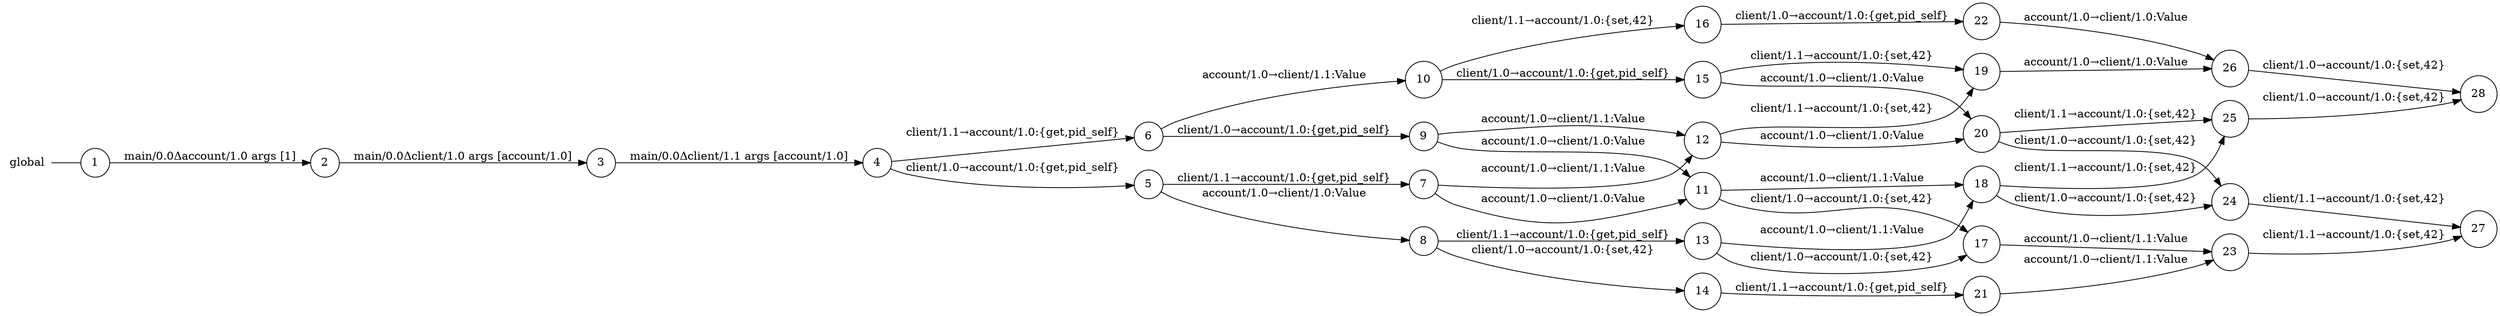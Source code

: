 digraph global {
	rankdir="LR";
	n_0 [label="global", shape="plaintext"];
	n_1 [id="14", shape=circle, label="14"];
	n_2 [id="28", shape=circle, label="28"];
	n_3 [id="9", shape=circle, label="9"];
	n_4 [id="26", shape=circle, label="26"];
	n_5 [id="25", shape=circle, label="25"];
	n_6 [id="8", shape=circle, label="8"];
	n_7 [id="24", shape=circle, label="24"];
	n_8 [id="17", shape=circle, label="17"];
	n_9 [id="1", shape=circle, label="1"];
	n_0 -> n_9 [arrowhead=none];
	n_10 [id="7", shape=circle, label="7"];
	n_11 [id="27", shape=circle, label="27"];
	n_12 [id="16", shape=circle, label="16"];
	n_13 [id="19", shape=circle, label="19"];
	n_14 [id="4", shape=circle, label="4"];
	n_15 [id="6", shape=circle, label="6"];
	n_16 [id="3", shape=circle, label="3"];
	n_17 [id="12", shape=circle, label="12"];
	n_18 [id="18", shape=circle, label="18"];
	n_19 [id="20", shape=circle, label="20"];
	n_20 [id="23", shape=circle, label="23"];
	n_21 [id="2", shape=circle, label="2"];
	n_22 [id="22", shape=circle, label="22"];
	n_23 [id="11", shape=circle, label="11"];
	n_24 [id="15", shape=circle, label="15"];
	n_25 [id="10", shape=circle, label="10"];
	n_26 [id="13", shape=circle, label="13"];
	n_27 [id="5", shape=circle, label="5"];
	n_28 [id="21", shape=circle, label="21"];

	n_15 -> n_3 [id="[$e|7]", label="client/1.0→account/1.0:{get,pid_self}"];
	n_15 -> n_25 [id="[$e|8]", label="account/1.0→client/1.1:Value"];
	n_7 -> n_11 [id="[$e|36]", label="client/1.1→account/1.0:{set,42}"];
	n_1 -> n_28 [id="[$e|23]", label="client/1.1→account/1.0:{get,pid_self}"];
	n_4 -> n_2 [id="[$e|38]", label="client/1.0→account/1.0:{set,42}"];
	n_25 -> n_12 [id="[$e|16]", label="client/1.1→account/1.0:{set,42}"];
	n_9 -> n_21 [id="[$e|0]", label="main/0.0Δaccount/1.0 args [1]"];
	n_27 -> n_10 [id="[$e|5]", label="client/1.1→account/1.0:{get,pid_self}"];
	n_6 -> n_26 [id="[$e|11]", label="client/1.1→account/1.0:{get,pid_self}"];
	n_3 -> n_23 [id="[$e|13]", label="account/1.0→client/1.0:Value"];
	n_10 -> n_23 [id="[$e|9]", label="account/1.0→client/1.0:Value"];
	n_24 -> n_13 [id="[$e|24]", label="client/1.1→account/1.0:{set,42}"];
	n_18 -> n_7 [id="[$e|28]", label="client/1.0→account/1.0:{set,42}"];
	n_19 -> n_5 [id="[$e|31]", label="client/1.1→account/1.0:{set,42}"];
	n_18 -> n_5 [id="[$e|29]", label="client/1.1→account/1.0:{set,42}"];
	n_13 -> n_4 [id="[$e|30]", label="account/1.0→client/1.0:Value"];
	n_22 -> n_4 [id="[$e|34]", label="account/1.0→client/1.0:Value"];
	n_6 -> n_1 [id="[$e|12]", label="client/1.0→account/1.0:{set,42}"];
	n_5 -> n_2 [id="[$e|37]", label="client/1.0→account/1.0:{set,42}"];
	n_14 -> n_15 [id="[$e|4]", label="client/1.1→account/1.0:{get,pid_self}"];
	n_20 -> n_11 [id="[$e|35]", label="client/1.1→account/1.0:{set,42}"];
	n_14 -> n_27 [id="[$e|3]", label="client/1.0→account/1.0:{get,pid_self}"];
	n_21 -> n_16 [id="[$e|1]", label="main/0.0Δclient/1.0 args [account/1.0]"];
	n_23 -> n_8 [id="[$e|17]", label="client/1.0→account/1.0:{set,42}"];
	n_12 -> n_22 [id="[$e|26]", label="client/1.0→account/1.0:{get,pid_self}"];
	n_10 -> n_17 [id="[$e|10]", label="account/1.0→client/1.1:Value"];
	n_16 -> n_14 [id="[$e|2]", label="main/0.0Δclient/1.1 args [account/1.0]"];
	n_19 -> n_7 [id="[$e|32]", label="client/1.0→account/1.0:{set,42}"];
	n_17 -> n_19 [id="[$e|20]", label="account/1.0→client/1.0:Value"];
	n_24 -> n_19 [id="[$e|25]", label="account/1.0→client/1.0:Value"];
	n_25 -> n_24 [id="[$e|15]", label="client/1.0→account/1.0:{get,pid_self}"];
	n_17 -> n_13 [id="[$e|19]", label="client/1.1→account/1.0:{set,42}"];
	n_28 -> n_20 [id="[$e|33]", label="account/1.0→client/1.1:Value"];
	n_26 -> n_18 [id="[$e|22]", label="account/1.0→client/1.1:Value"];
	n_27 -> n_6 [id="[$e|6]", label="account/1.0→client/1.0:Value"];
	n_23 -> n_18 [id="[$e|18]", label="account/1.0→client/1.1:Value"];
	n_8 -> n_20 [id="[$e|27]", label="account/1.0→client/1.1:Value"];
	n_26 -> n_8 [id="[$e|21]", label="client/1.0→account/1.0:{set,42}"];
	n_3 -> n_17 [id="[$e|14]", label="account/1.0→client/1.1:Value"];
}

